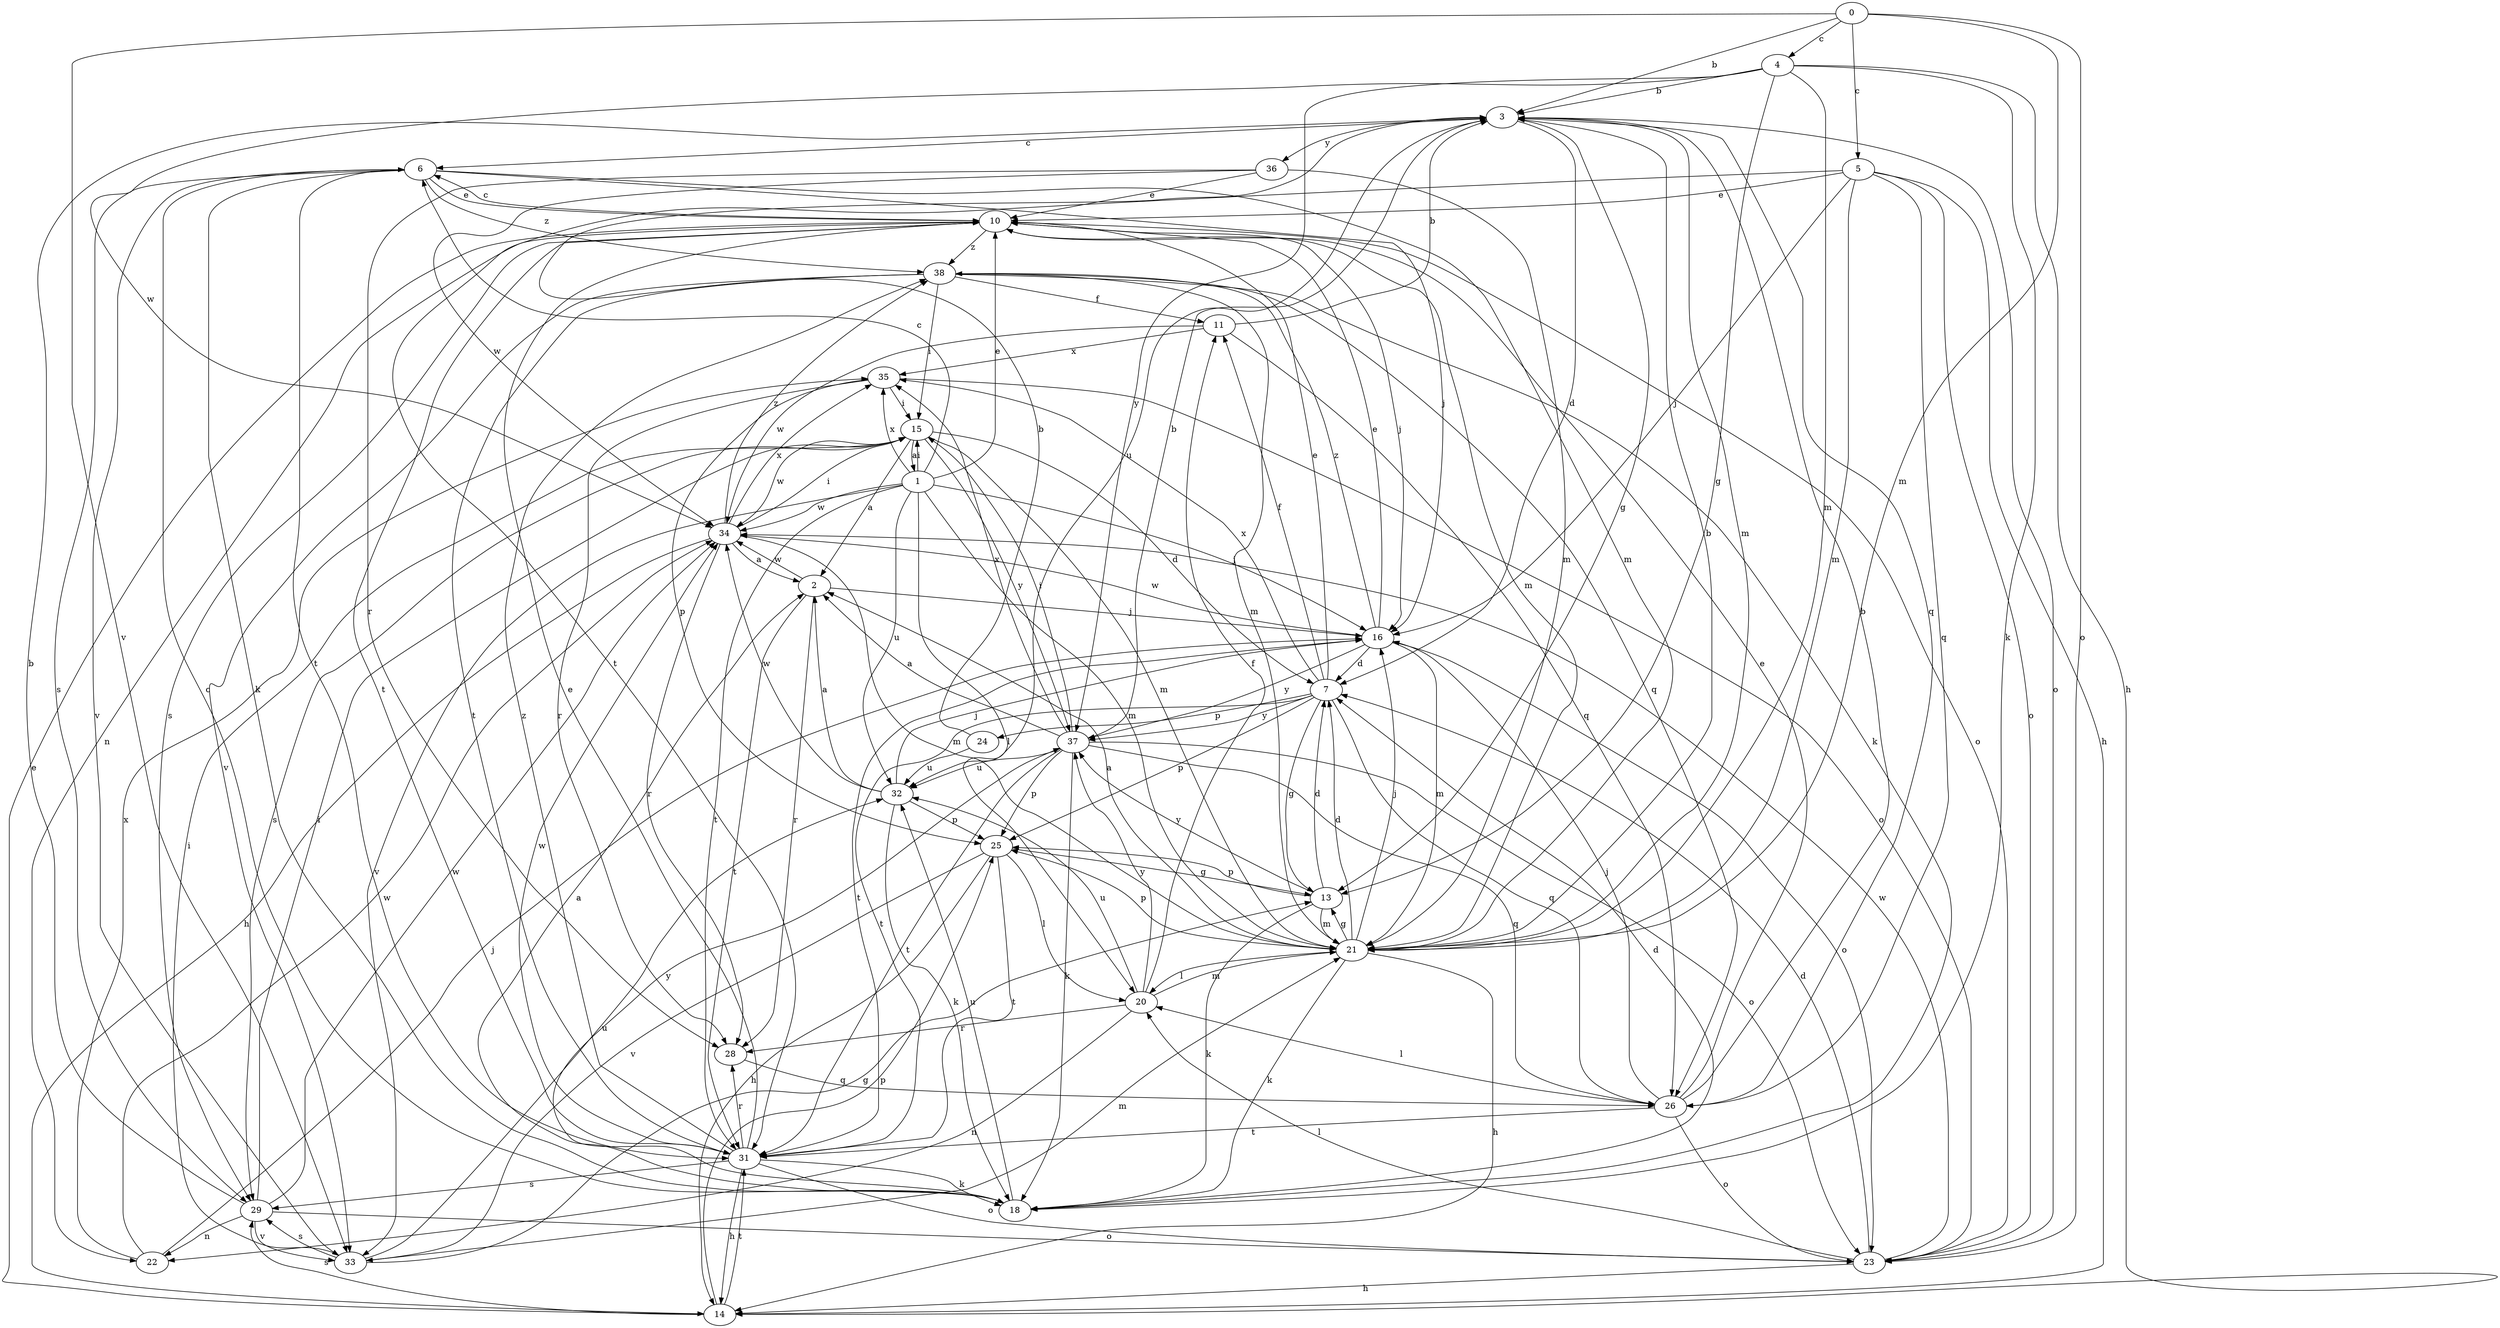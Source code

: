 strict digraph  {
0;
1;
2;
3;
4;
5;
6;
7;
10;
11;
13;
14;
15;
16;
18;
20;
21;
22;
23;
24;
25;
26;
28;
29;
31;
32;
33;
34;
35;
36;
37;
38;
0 -> 3  [label=b];
0 -> 4  [label=c];
0 -> 5  [label=c];
0 -> 21  [label=m];
0 -> 23  [label=o];
0 -> 33  [label=v];
1 -> 6  [label=c];
1 -> 10  [label=e];
1 -> 15  [label=i];
1 -> 16  [label=j];
1 -> 20  [label=l];
1 -> 21  [label=m];
1 -> 31  [label=t];
1 -> 32  [label=u];
1 -> 33  [label=v];
1 -> 34  [label=w];
1 -> 35  [label=x];
2 -> 16  [label=j];
2 -> 28  [label=r];
2 -> 31  [label=t];
2 -> 34  [label=w];
3 -> 6  [label=c];
3 -> 7  [label=d];
3 -> 13  [label=g];
3 -> 21  [label=m];
3 -> 23  [label=o];
3 -> 26  [label=q];
3 -> 32  [label=u];
3 -> 36  [label=y];
4 -> 3  [label=b];
4 -> 13  [label=g];
4 -> 14  [label=h];
4 -> 18  [label=k];
4 -> 21  [label=m];
4 -> 34  [label=w];
4 -> 37  [label=y];
5 -> 10  [label=e];
5 -> 14  [label=h];
5 -> 16  [label=j];
5 -> 21  [label=m];
5 -> 23  [label=o];
5 -> 26  [label=q];
5 -> 31  [label=t];
6 -> 10  [label=e];
6 -> 16  [label=j];
6 -> 18  [label=k];
6 -> 21  [label=m];
6 -> 29  [label=s];
6 -> 31  [label=t];
6 -> 33  [label=v];
6 -> 38  [label=z];
7 -> 10  [label=e];
7 -> 11  [label=f];
7 -> 13  [label=g];
7 -> 24  [label=p];
7 -> 25  [label=p];
7 -> 26  [label=q];
7 -> 31  [label=t];
7 -> 35  [label=x];
7 -> 37  [label=y];
10 -> 6  [label=c];
10 -> 16  [label=j];
10 -> 21  [label=m];
10 -> 22  [label=n];
10 -> 23  [label=o];
10 -> 29  [label=s];
10 -> 31  [label=t];
10 -> 38  [label=z];
11 -> 3  [label=b];
11 -> 26  [label=q];
11 -> 34  [label=w];
11 -> 35  [label=x];
13 -> 7  [label=d];
13 -> 18  [label=k];
13 -> 21  [label=m];
13 -> 25  [label=p];
13 -> 37  [label=y];
14 -> 10  [label=e];
14 -> 25  [label=p];
14 -> 29  [label=s];
14 -> 31  [label=t];
15 -> 1  [label=a];
15 -> 2  [label=a];
15 -> 7  [label=d];
15 -> 21  [label=m];
15 -> 29  [label=s];
15 -> 34  [label=w];
15 -> 37  [label=y];
16 -> 7  [label=d];
16 -> 10  [label=e];
16 -> 21  [label=m];
16 -> 23  [label=o];
16 -> 31  [label=t];
16 -> 34  [label=w];
16 -> 37  [label=y];
16 -> 38  [label=z];
18 -> 2  [label=a];
18 -> 6  [label=c];
18 -> 7  [label=d];
18 -> 32  [label=u];
18 -> 37  [label=y];
20 -> 11  [label=f];
20 -> 21  [label=m];
20 -> 22  [label=n];
20 -> 28  [label=r];
20 -> 32  [label=u];
20 -> 37  [label=y];
21 -> 2  [label=a];
21 -> 3  [label=b];
21 -> 7  [label=d];
21 -> 13  [label=g];
21 -> 14  [label=h];
21 -> 16  [label=j];
21 -> 18  [label=k];
21 -> 20  [label=l];
21 -> 25  [label=p];
22 -> 16  [label=j];
22 -> 34  [label=w];
22 -> 35  [label=x];
23 -> 7  [label=d];
23 -> 14  [label=h];
23 -> 20  [label=l];
23 -> 34  [label=w];
24 -> 3  [label=b];
24 -> 32  [label=u];
25 -> 13  [label=g];
25 -> 14  [label=h];
25 -> 20  [label=l];
25 -> 31  [label=t];
25 -> 33  [label=v];
26 -> 3  [label=b];
26 -> 10  [label=e];
26 -> 16  [label=j];
26 -> 20  [label=l];
26 -> 23  [label=o];
26 -> 31  [label=t];
28 -> 26  [label=q];
29 -> 3  [label=b];
29 -> 15  [label=i];
29 -> 22  [label=n];
29 -> 23  [label=o];
29 -> 33  [label=v];
29 -> 34  [label=w];
31 -> 10  [label=e];
31 -> 14  [label=h];
31 -> 18  [label=k];
31 -> 23  [label=o];
31 -> 28  [label=r];
31 -> 29  [label=s];
31 -> 34  [label=w];
31 -> 38  [label=z];
32 -> 2  [label=a];
32 -> 16  [label=j];
32 -> 18  [label=k];
32 -> 25  [label=p];
32 -> 34  [label=w];
33 -> 13  [label=g];
33 -> 15  [label=i];
33 -> 21  [label=m];
33 -> 29  [label=s];
33 -> 32  [label=u];
34 -> 2  [label=a];
34 -> 14  [label=h];
34 -> 15  [label=i];
34 -> 21  [label=m];
34 -> 28  [label=r];
34 -> 35  [label=x];
34 -> 38  [label=z];
35 -> 15  [label=i];
35 -> 23  [label=o];
35 -> 25  [label=p];
35 -> 28  [label=r];
36 -> 10  [label=e];
36 -> 21  [label=m];
36 -> 28  [label=r];
36 -> 34  [label=w];
37 -> 2  [label=a];
37 -> 3  [label=b];
37 -> 15  [label=i];
37 -> 18  [label=k];
37 -> 23  [label=o];
37 -> 25  [label=p];
37 -> 26  [label=q];
37 -> 31  [label=t];
37 -> 32  [label=u];
37 -> 35  [label=x];
38 -> 11  [label=f];
38 -> 15  [label=i];
38 -> 18  [label=k];
38 -> 21  [label=m];
38 -> 26  [label=q];
38 -> 31  [label=t];
38 -> 33  [label=v];
}

